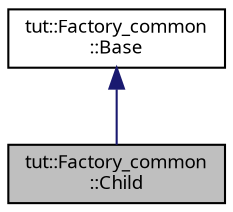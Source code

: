 digraph "tut::Factory_common::Child"
{
 // INTERACTIVE_SVG=YES
  bgcolor="transparent";
  edge [fontname="sans-serif",fontsize="9",labelfontname="sans-serif",labelfontsize="9"];
  node [fontname="sans-serif",fontsize="9",shape=record];
  Node1 [label="tut::Factory_common\l::Child",height=0.2,width=0.4,color="black", fillcolor="grey75", style="filled", fontcolor="black"];
  Node2 -> Node1 [dir="back",color="midnightblue",fontsize="9",style="solid",fontname="sans-serif"];
  Node2 [label="tut::Factory_common\l::Base",height=0.2,width=0.4,color="black",URL="$structtut_1_1_factory__common_1_1_base.html"];
}
